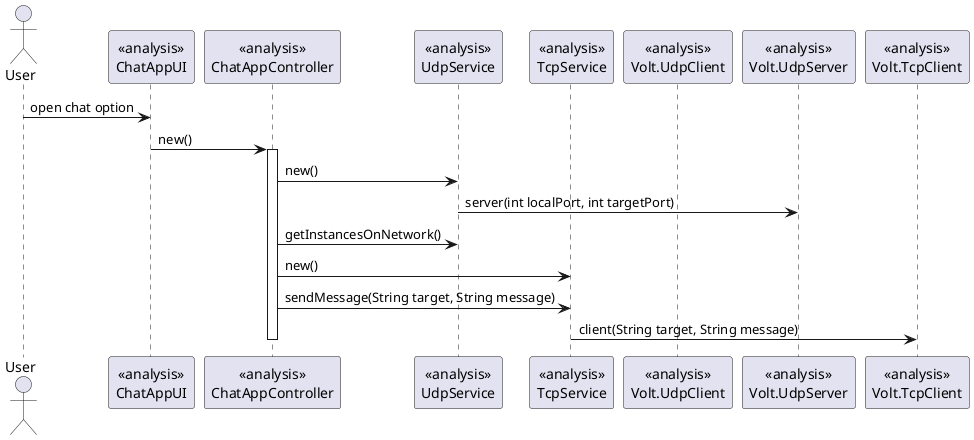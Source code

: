 @startuml doc-files/chat_app_analysis_send.png

actor User
participant "<<analysis>>\nChatAppUI" as ChatAppUI
participant "<<analysis>>\nChatAppController" as ChatAppController
participant "<<analysis>>\nUdpService" as UdpService
participant "<<analysis>>\nTcpService" as TcpService
participant "<<analysis>>\nVolt.UdpClient" as UdpClient
participant "<<analysis>>\nVolt.UdpServer" as UdpServer
participant "<<analysis>>\nVolt.TcpClient" as TcpClient

User->ChatAppUI: open chat option
ChatAppUI->ChatAppController: new()

activate ChatAppController
ChatAppController->UdpService: new()
UdpService->UdpServer:server(int localPort, int targetPort)
ChatAppController->UdpService: getInstancesOnNetwork()
ChatAppController->TcpService: new()
ChatAppController->TcpService: sendMessage(String target, String message)
TcpService->TcpClient:client(String target, String message)
deactivate ChatAppController

@enduml